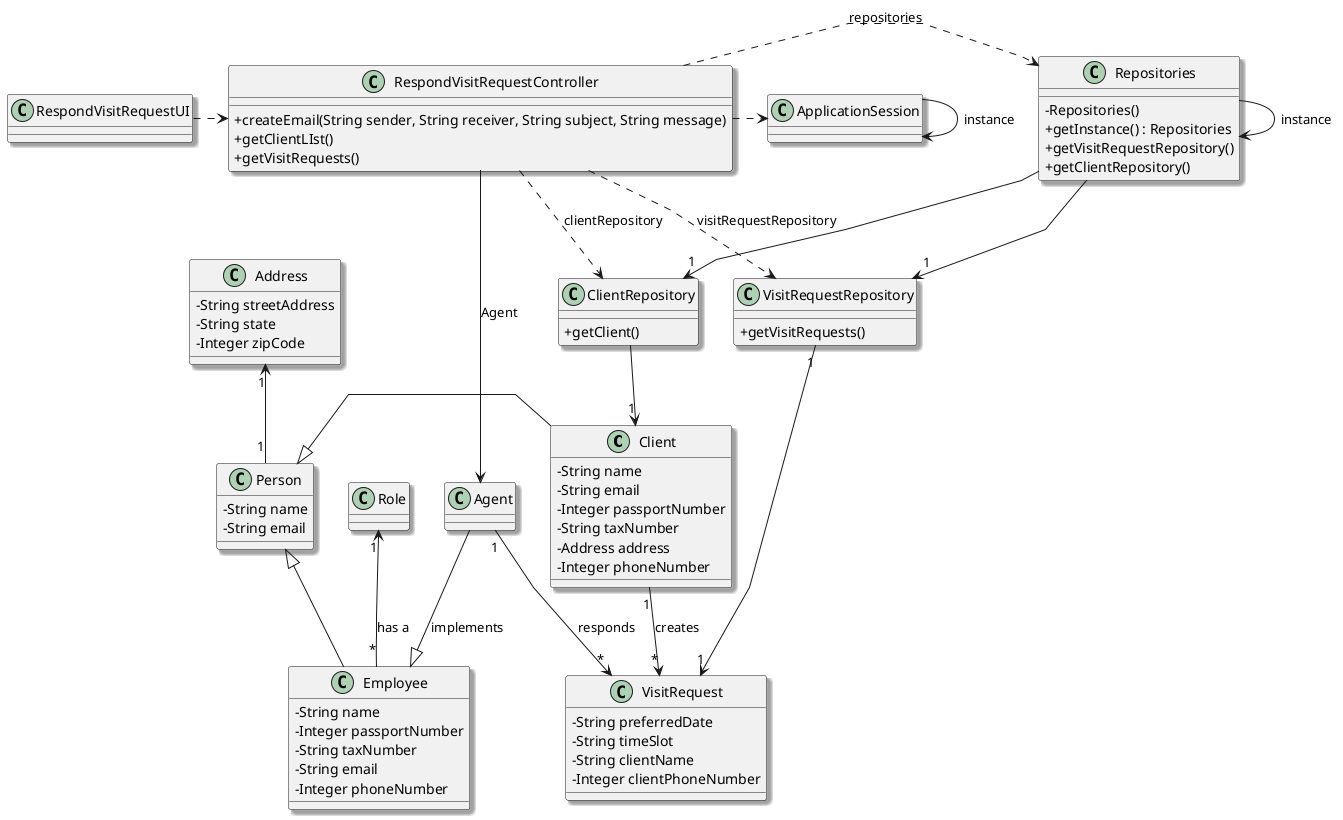 @startuml
'skinparam monochrome true
skinparam packageStyle rectangle
skinparam shadowing true
skinparam linetype polyline
'skinparam linetype orto

skinparam classAttributeIconSize 0



class Client {
    - String name
    - String email
    - Integer passportNumber
    - String taxNumber
    - Address address
    - Integer phoneNumber
}

class Address{
     - String streetAddress
     - String state
     - Integer zipCode
}


class Employee{
    - String name
    - Integer passportNumber
    - String taxNumber
    - String email
    - Integer phoneNumber
}

class Repositories {
    - Repositories()
    + getInstance() : Repositories
    + getVisitRequestRepository()
    + getClientRepository()
}


class ClientRepository{
'    - ArrayList<Client> clients
'    + getClientName()
'    + getClientPhoneNumber()
    + getClient()
}

class VisitRequestRepository{
'    - ArrayList <VisitRequest> visitRequest
    + getVisitRequests()
}

class VisitRequest{
'    - Property property
    - String preferredDate
    - String timeSlot
    - String clientName
    - Integer clientPhoneNumber
}







class Person{
    - String name
'    - Integer passportNumber
'    - String taxNumber
    - String email
'    - Long phoneNumber
}


class RespondVisitRequestController {

    + createEmail(String sender, String receiver, String subject, String message)
    + getClientLIst()
    + getVisitRequests()

}



class RespondVisitRequestUI {
}

ApplicationSession -> ApplicationSession : instance
RespondVisitRequestUI .> RespondVisitRequestController

RespondVisitRequestController .> ApplicationSession

RespondVisitRequestController .> Repositories : repositories
Repositories -> Repositories : instance
RespondVisitRequestController -> Agent : Agent
Agent --|> Employee : implements
Address "1" <-- "1"  Person
RespondVisitRequestController ..> VisitRequestRepository : visitRequestRepository
RespondVisitRequestController ..> ClientRepository : clientRepository
Repositories --> "1" ClientRepository
ClientRepository --> "1" Client
VisitRequestRepository "1" -> "1" VisitRequest
Repositories --> "1" VisitRequestRepository
Client "1" --> "*" VisitRequest : creates
Agent "1" -> "*" VisitRequest : responds

Role"1" <-- "*"Employee : has a

Person <|- Client
Person <|-- Employee


@enduml